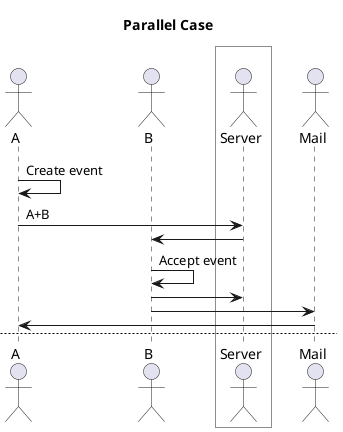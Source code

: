 @startuml

title Parallel Case
actor A
actor B
box " " #White
	actor Server
end box
actor Mail

A -> A : Create event
A -> Server : A+B
Server -> B
B -> B : Accept event
B -> Server
B -> Mail
Mail -> A

newpage

A -> A : Create event with B
A -> Server : Register event
A -> Mail : Sends email to B
Mail -> B
A -> A : Deletes the event
A -> Server
Mail -> B : Notifies about deletion

@enduml